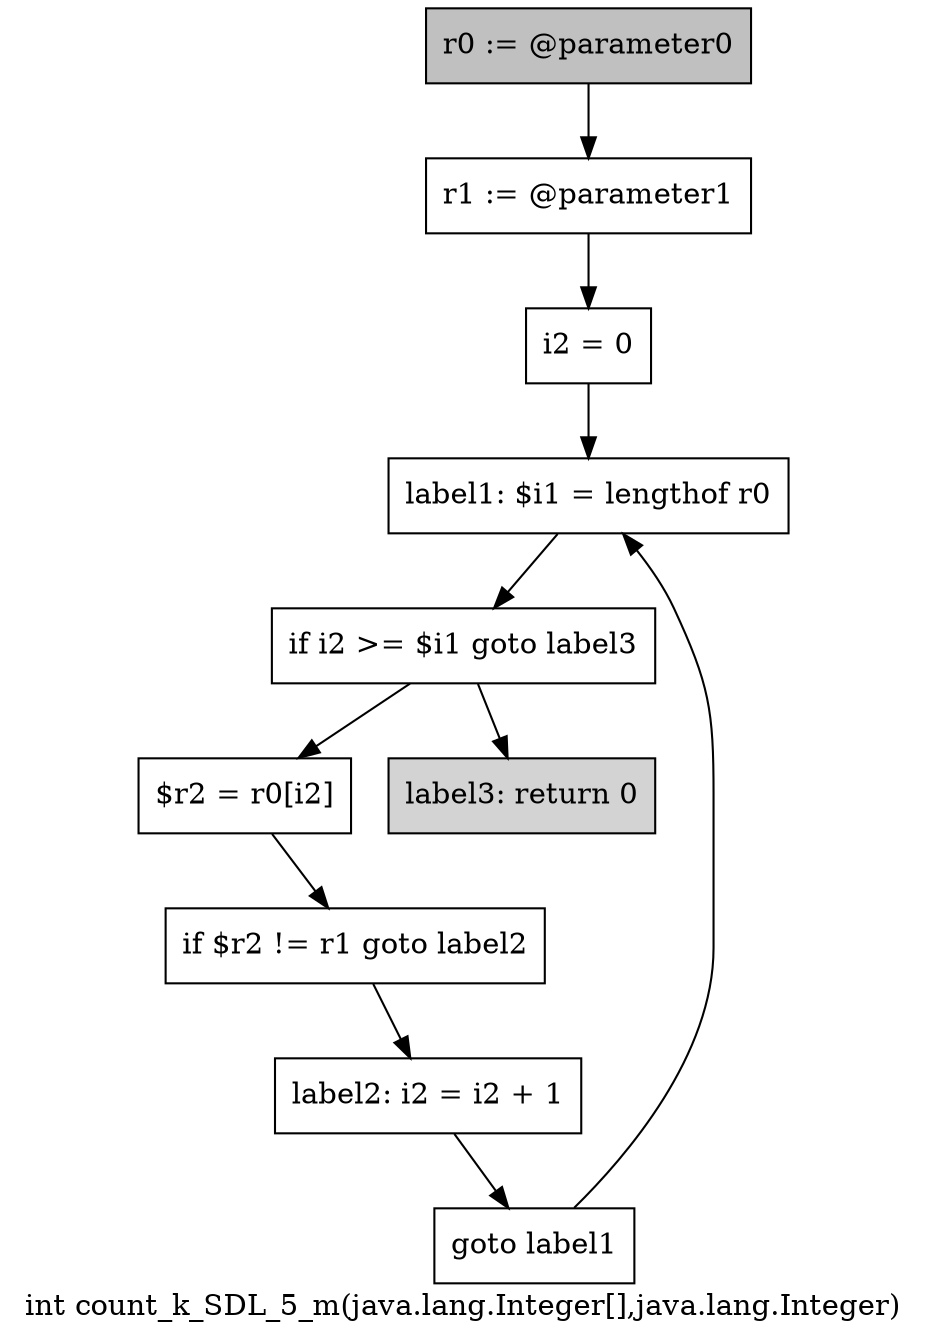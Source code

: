 digraph "int count_k_SDL_5_m(java.lang.Integer[],java.lang.Integer)" {
    label="int count_k_SDL_5_m(java.lang.Integer[],java.lang.Integer)";
    node [shape=box];
    "0" [style=filled,fillcolor=gray,label="r0 := @parameter0",];
    "1" [label="r1 := @parameter1",];
    "0"->"1";
    "2" [label="i2 = 0",];
    "1"->"2";
    "3" [label="label1: $i1 = lengthof r0",];
    "2"->"3";
    "4" [label="if i2 >= $i1 goto label3",];
    "3"->"4";
    "5" [label="$r2 = r0[i2]",];
    "4"->"5";
    "9" [style=filled,fillcolor=lightgray,label="label3: return 0",];
    "4"->"9";
    "6" [label="if $r2 != r1 goto label2",];
    "5"->"6";
    "7" [label="label2: i2 = i2 + 1",];
    "6"->"7";
    "8" [label="goto label1",];
    "7"->"8";
    "8"->"3";
}
